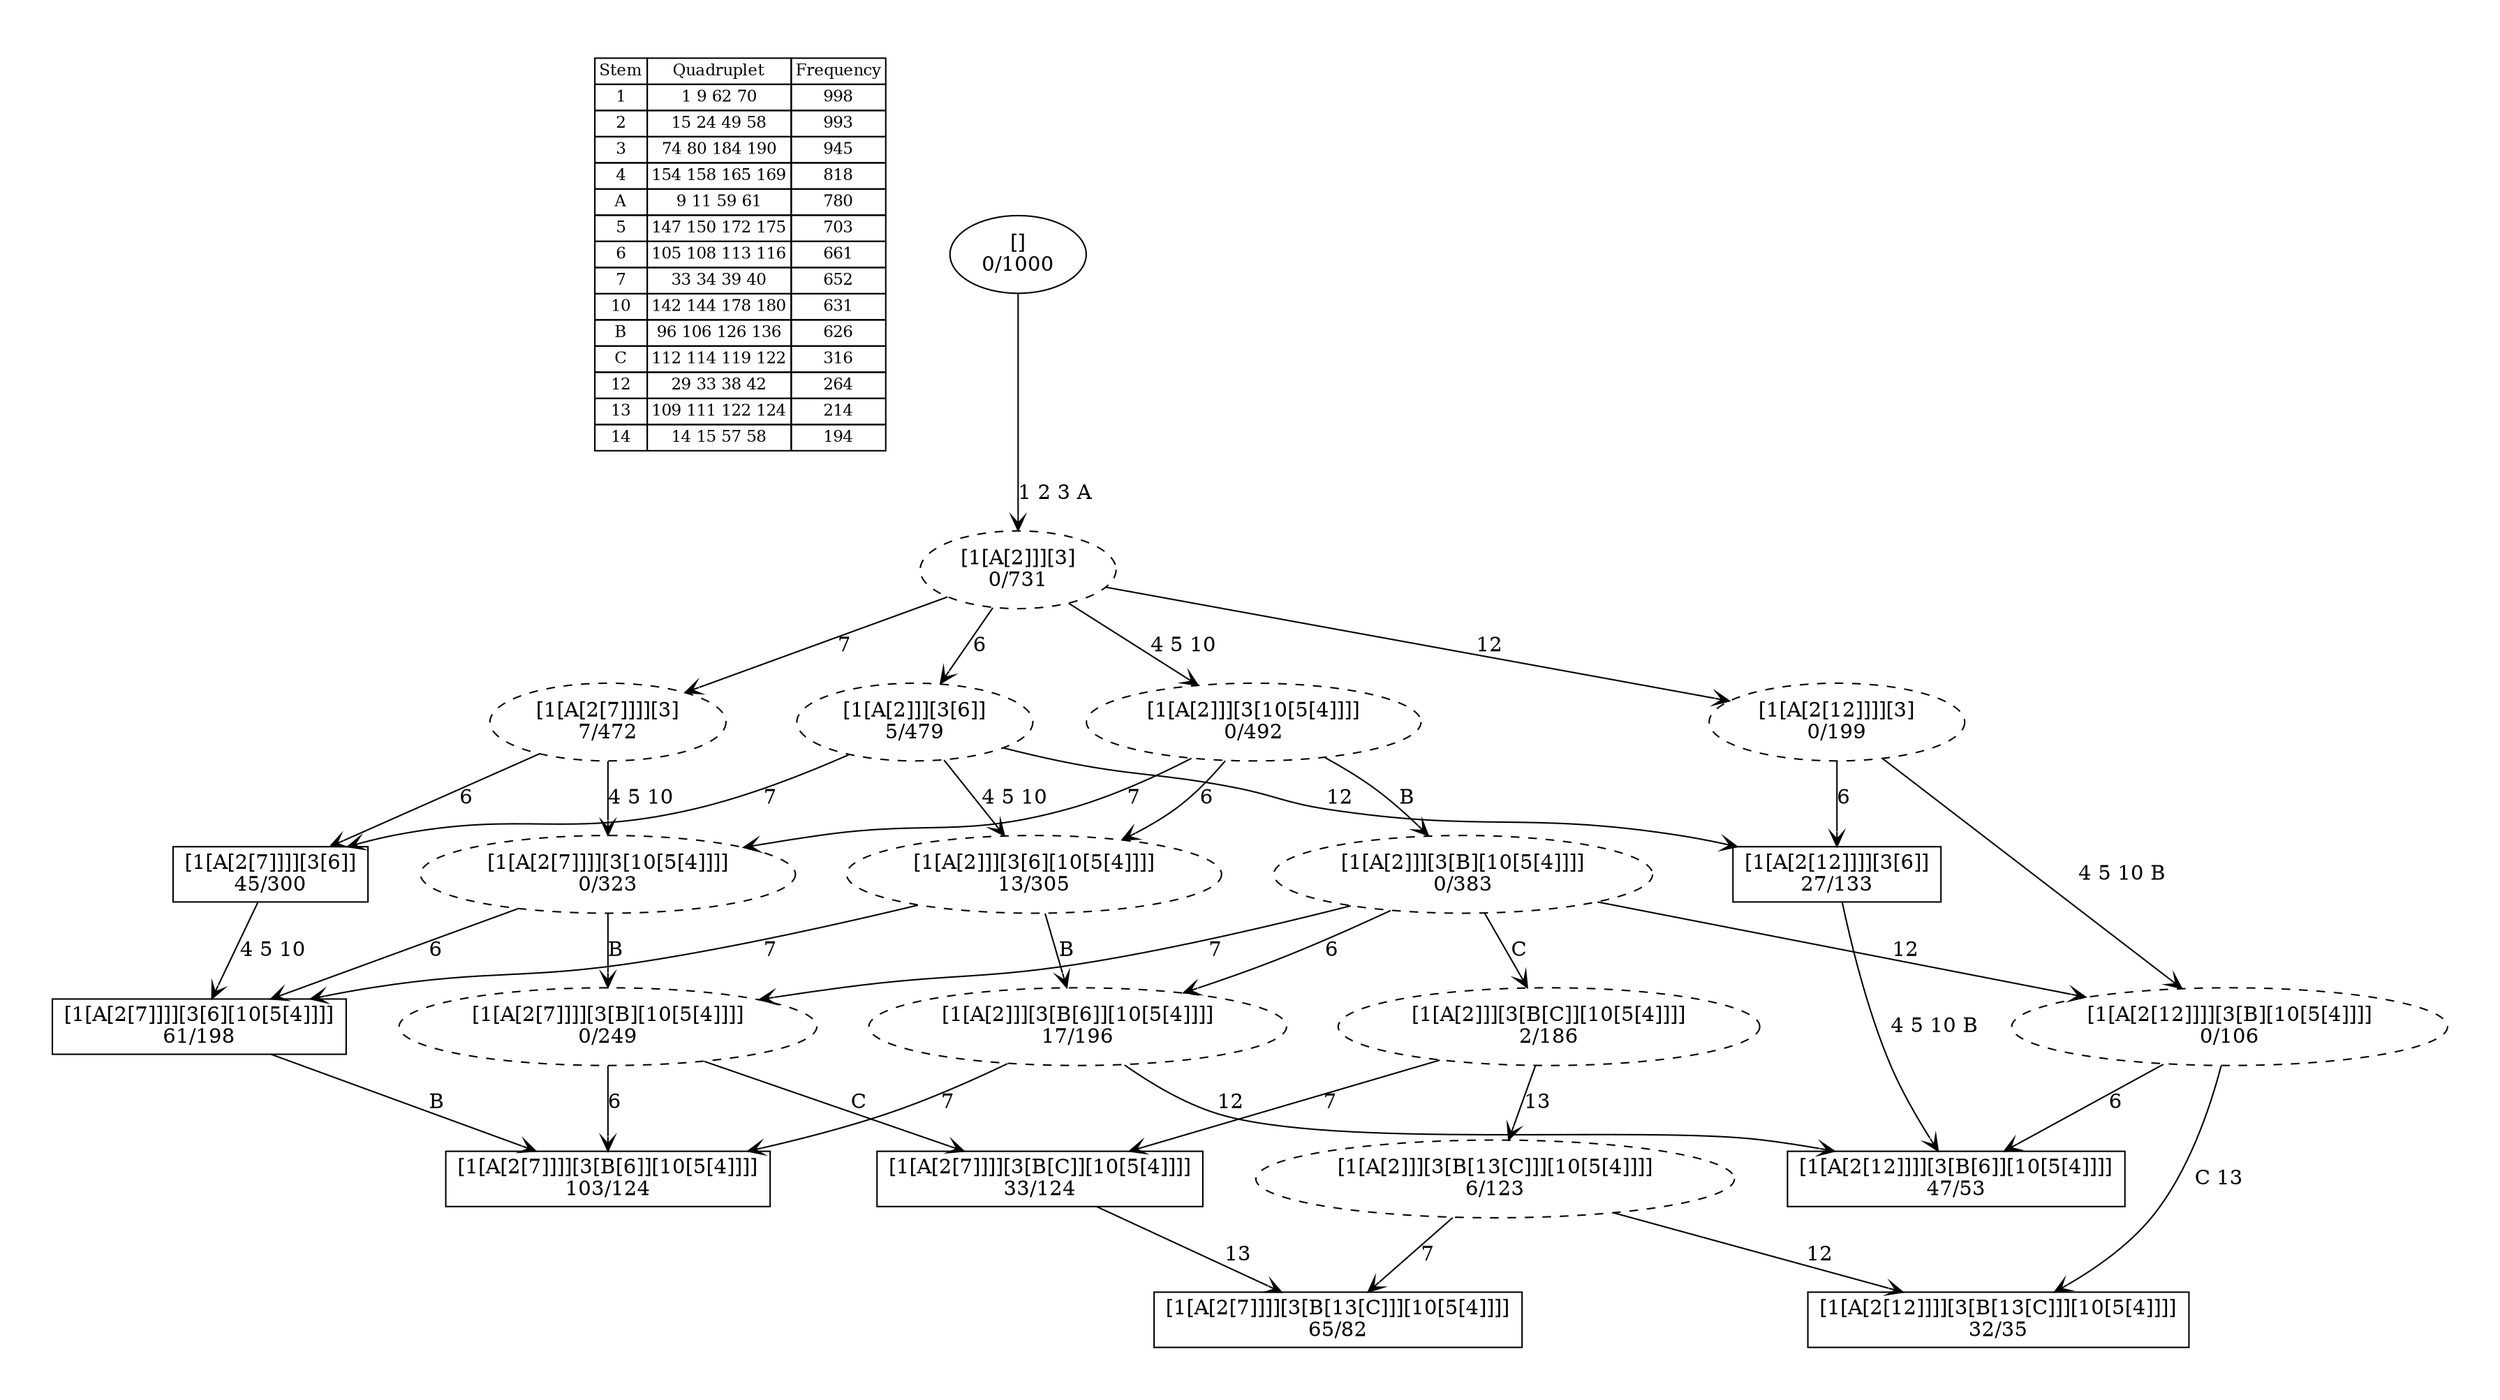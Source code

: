 digraph G {
	pad = 0.5;
	nodesep = 0.5;
"legend" [label = < <table border="0" cellborder="1" cellspacing="0"><tr><td>Stem</td><td>Quadruplet</td><td>Frequency</td></tr>
<tr><td>1</td><td>1 9 62 70</td><td>998</td></tr>
<tr><td>2</td><td>15 24 49 58</td><td>993</td></tr>
<tr><td>3</td><td>74 80 184 190</td><td>945</td></tr>
<tr><td>4</td><td>154 158 165 169</td><td>818</td></tr>
<tr><td>A</td><td>9 11 59 61</td><td>780</td></tr>
<tr><td>5</td><td>147 150 172 175</td><td>703</td></tr>
<tr><td>6</td><td>105 108 113 116</td><td>661</td></tr>
<tr><td>7</td><td>33 34 39 40</td><td>652</td></tr>
<tr><td>10</td><td>142 144 178 180</td><td>631</td></tr>
<tr><td>B</td><td>96 106 126 136</td><td>626</td></tr>
<tr><td>C</td><td>112 114 119 122</td><td>316</td></tr>
<tr><td>12</td><td>29 33 38 42</td><td>264</td></tr>
<tr><td>13</td><td>109 111 122 124</td><td>214</td></tr>
<tr><td>14</td><td>14 15 57 58</td><td>194</td></tr>
</table>>, shape = plaintext, fontsize=11];
"1 2 3 4 A 5 6 7 10 B " [shape = box];
"1 2 3 4 A 5 7 10 B C 13 " [shape = box];
"1 2 3 4 A 5 6 7 10 " [shape = box];
"1 2 3 4 A 5 6 10 B 12 " [shape = box];
"1 2 3 A 6 7 " [shape = box];
"1 2 3 4 A 5 7 10 B C " [shape = box];
"1 2 3 4 A 5 10 B C 12 13 " [shape = box];
"1 2 3 A 6 12 " [shape = box];
"1 2 3 4 A 5 7 10 B " [style = dashed];
"1 2 3 4 A 5 6 10 B " [style = dashed];
"1 2 3 4 A 5 10 B " [style = dashed];
"1 2 3 A 6 " [style = dashed];
"1 2 3 4 A 5 7 10 " [style = dashed];
"1 2 3 A 7 " [style = dashed];
"1 2 3 4 A 5 10 B C 13 " [style = dashed];
"1 2 3 A " [style = dashed];
"1 2 3 4 A 5 6 10 " [style = dashed];
"1 2 3 4 A 5 10 " [style = dashed];
"1 2 3 4 A 5 10 B 12 " [style = dashed];
"1 2 3 4 A 5 10 B C " [style = dashed];
"1 2 3 A 12 " [style = dashed];
"1 2 3 4 A 5 6 7 10 B " [label = "[1[A[2[7]]]][3[B[6]][10[5[4]]]]\n103/124"];
"1 2 3 4 A 5 7 10 B C 13 " [label = "[1[A[2[7]]]][3[B[13[C]]][10[5[4]]]]\n65/82"];
"1 2 3 4 A 5 6 7 10 " [label = "[1[A[2[7]]]][3[6][10[5[4]]]]\n61/198"];
"1 2 3 4 A 5 6 10 B 12 " [label = "[1[A[2[12]]]][3[B[6]][10[5[4]]]]\n47/53"];
"1 2 3 A 6 7 " [label = "[1[A[2[7]]]][3[6]]\n45/300"];
"1 2 3 4 A 5 7 10 B C " [label = "[1[A[2[7]]]][3[B[C]][10[5[4]]]]\n33/124"];
"1 2 3 4 A 5 10 B C 12 13 " [label = "[1[A[2[12]]]][3[B[13[C]]][10[5[4]]]]\n32/35"];
"1 2 3 A 6 12 " [label = "[1[A[2[12]]]][3[6]]\n27/133"];
"1 2 3 4 A 5 7 10 B " [label = "[1[A[2[7]]]][3[B][10[5[4]]]]\n0/249"];
"1 2 3 4 A 5 6 10 B " [label = "[1[A[2]]][3[B[6]][10[5[4]]]]\n17/196"];
"1 2 3 4 A 5 10 B " [label = "[1[A[2]]][3[B][10[5[4]]]]\n0/383"];
"1 2 3 A 6 " [label = "[1[A[2]]][3[6]]\n5/479"];
"1 2 3 4 A 5 7 10 " [label = "[1[A[2[7]]]][3[10[5[4]]]]\n0/323"];
"1 2 3 A 7 " [label = "[1[A[2[7]]]][3]\n7/472"];
"1 2 3 4 A 5 10 B C 13 " [label = "[1[A[2]]][3[B[13[C]]][10[5[4]]]]\n6/123"];
"1 2 3 A " [label = "[1[A[2]]][3]\n0/731"];
"1 2 3 4 A 5 6 10 " [label = "[1[A[2]]][3[6][10[5[4]]]]\n13/305"];
"1 2 3 4 A 5 10 " [label = "[1[A[2]]][3[10[5[4]]]]\n0/492"];
"1 2 3 4 A 5 10 B 12 " [label = "[1[A[2[12]]]][3[B][10[5[4]]]]\n0/106"];
"1 2 3 4 A 5 10 B C " [label = "[1[A[2]]][3[B[C]][10[5[4]]]]\n2/186"];
"1 2 3 A 12 " [label = "[1[A[2[12]]]][3]\n0/199"];
"" [label = "[]\n0/1000"];
"1 2 3 4 A 5 6 7 10 " -> "1 2 3 4 A 5 6 7 10 B " [label = "B ", arrowhead = vee];
"1 2 3 A 6 7 " -> "1 2 3 4 A 5 6 7 10 " [label = "4 5 10 ", arrowhead = vee];
"1 2 3 4 A 5 7 10 B C " -> "1 2 3 4 A 5 7 10 B C 13 " [label = "13 ", arrowhead = vee];
"1 2 3 A 6 12 " -> "1 2 3 4 A 5 6 10 B 12 " [label = "4 5 10 B ", arrowhead = vee];
"1 2 3 4 A 5 7 10 B " -> "1 2 3 4 A 5 6 7 10 B " [label = "6 ", arrowhead = vee];
"1 2 3 4 A 5 7 10 B " -> "1 2 3 4 A 5 7 10 B C " [label = "C ", arrowhead = vee];
"1 2 3 4 A 5 6 10 B " -> "1 2 3 4 A 5 6 7 10 B " [label = "7 ", arrowhead = vee];
"1 2 3 4 A 5 6 10 B " -> "1 2 3 4 A 5 6 10 B 12 " [label = "12 ", arrowhead = vee];
"1 2 3 4 A 5 10 B " -> "1 2 3 4 A 5 7 10 B " [label = "7 ", arrowhead = vee];
"1 2 3 4 A 5 10 B " -> "1 2 3 4 A 5 6 10 B " [label = "6 ", arrowhead = vee];
"1 2 3 4 A 5 10 B " -> "1 2 3 4 A 5 10 B 12 " [label = "12 ", arrowhead = vee];
"1 2 3 4 A 5 10 B " -> "1 2 3 4 A 5 10 B C " [label = "C ", arrowhead = vee];
"1 2 3 A 6 " -> "1 2 3 A 6 12 " [label = "12 ", arrowhead = vee];
"1 2 3 A 6 " -> "1 2 3 4 A 5 6 10 " [label = "4 5 10 ", arrowhead = vee];
"1 2 3 A 6 " -> "1 2 3 A 6 7 " [label = "7 ", arrowhead = vee];
"1 2 3 4 A 5 7 10 " -> "1 2 3 4 A 5 6 7 10 " [label = "6 ", arrowhead = vee];
"1 2 3 4 A 5 7 10 " -> "1 2 3 4 A 5 7 10 B " [label = "B ", arrowhead = vee];
"1 2 3 A 7 " -> "1 2 3 A 6 7 " [label = "6 ", arrowhead = vee];
"1 2 3 A 7 " -> "1 2 3 4 A 5 7 10 " [label = "4 5 10 ", arrowhead = vee];
"1 2 3 4 A 5 10 B C 13 " -> "1 2 3 4 A 5 7 10 B C 13 " [label = "7 ", arrowhead = vee];
"1 2 3 4 A 5 10 B C 13 " -> "1 2 3 4 A 5 10 B C 12 13 " [label = "12 ", arrowhead = vee];
"1 2 3 A " -> "1 2 3 A 6 " [label = "6 ", arrowhead = vee];
"1 2 3 A " -> "1 2 3 A 7 " [label = "7 ", arrowhead = vee];
"1 2 3 A " -> "1 2 3 4 A 5 10 " [label = "4 5 10 ", arrowhead = vee];
"1 2 3 A " -> "1 2 3 A 12 " [label = "12 ", arrowhead = vee];
"1 2 3 4 A 5 6 10 " -> "1 2 3 4 A 5 6 7 10 " [label = "7 ", arrowhead = vee];
"1 2 3 4 A 5 6 10 " -> "1 2 3 4 A 5 6 10 B " [label = "B ", arrowhead = vee];
"1 2 3 4 A 5 10 " -> "1 2 3 4 A 5 10 B " [label = "B ", arrowhead = vee];
"1 2 3 4 A 5 10 " -> "1 2 3 4 A 5 7 10 " [label = "7 ", arrowhead = vee];
"1 2 3 4 A 5 10 " -> "1 2 3 4 A 5 6 10 " [label = "6 ", arrowhead = vee];
"1 2 3 4 A 5 10 B 12 " -> "1 2 3 4 A 5 6 10 B 12 " [label = "6 ", arrowhead = vee];
"1 2 3 4 A 5 10 B 12 " -> "1 2 3 4 A 5 10 B C 12 13 " [label = "C 13 ", arrowhead = vee];
"1 2 3 4 A 5 10 B C " -> "1 2 3 4 A 5 7 10 B C " [label = "7 ", arrowhead = vee];
"1 2 3 4 A 5 10 B C " -> "1 2 3 4 A 5 10 B C 13 " [label = "13 ", arrowhead = vee];
"1 2 3 A 12 " -> "1 2 3 A 6 12 " [label = "6 ", arrowhead = vee];
"1 2 3 A 12 " -> "1 2 3 4 A 5 10 B 12 " [label = "4 5 10 B ", arrowhead = vee];
"" -> "1 2 3 A " [label = "1 2 3 A ", arrowhead = vee];
}